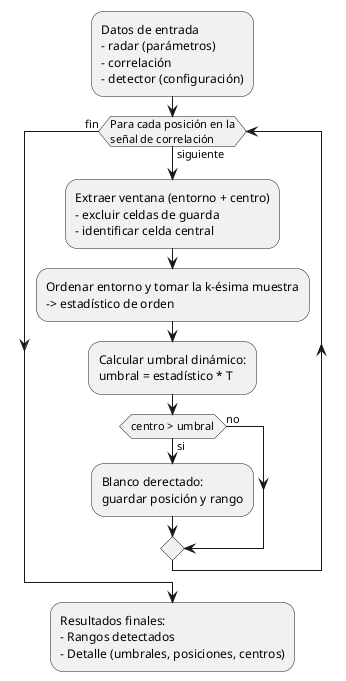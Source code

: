 @startuml
:Datos de entrada
- radar (parámetros)
- correlación
- detector (configuración);
while (Para cada posición en la\nseñal de correlación) is (siguiente)
:Extraer ventana (entorno + centro)
- excluir celdas de guarda
- identificar celda central;
:Ordenar entorno y tomar la k-ésima muestra
-> estadístico de orden;
:Calcular umbral dinámico:
umbral = estadístico * T;
if (centro > umbral) then (si)
:Blanco derectado:
guardar posición y rango;
else (no)
endif
endwhile (fin)
:Resultados finales:
- Rangos detectados
- Detalle (umbrales, posiciones, centros);
@enduml
